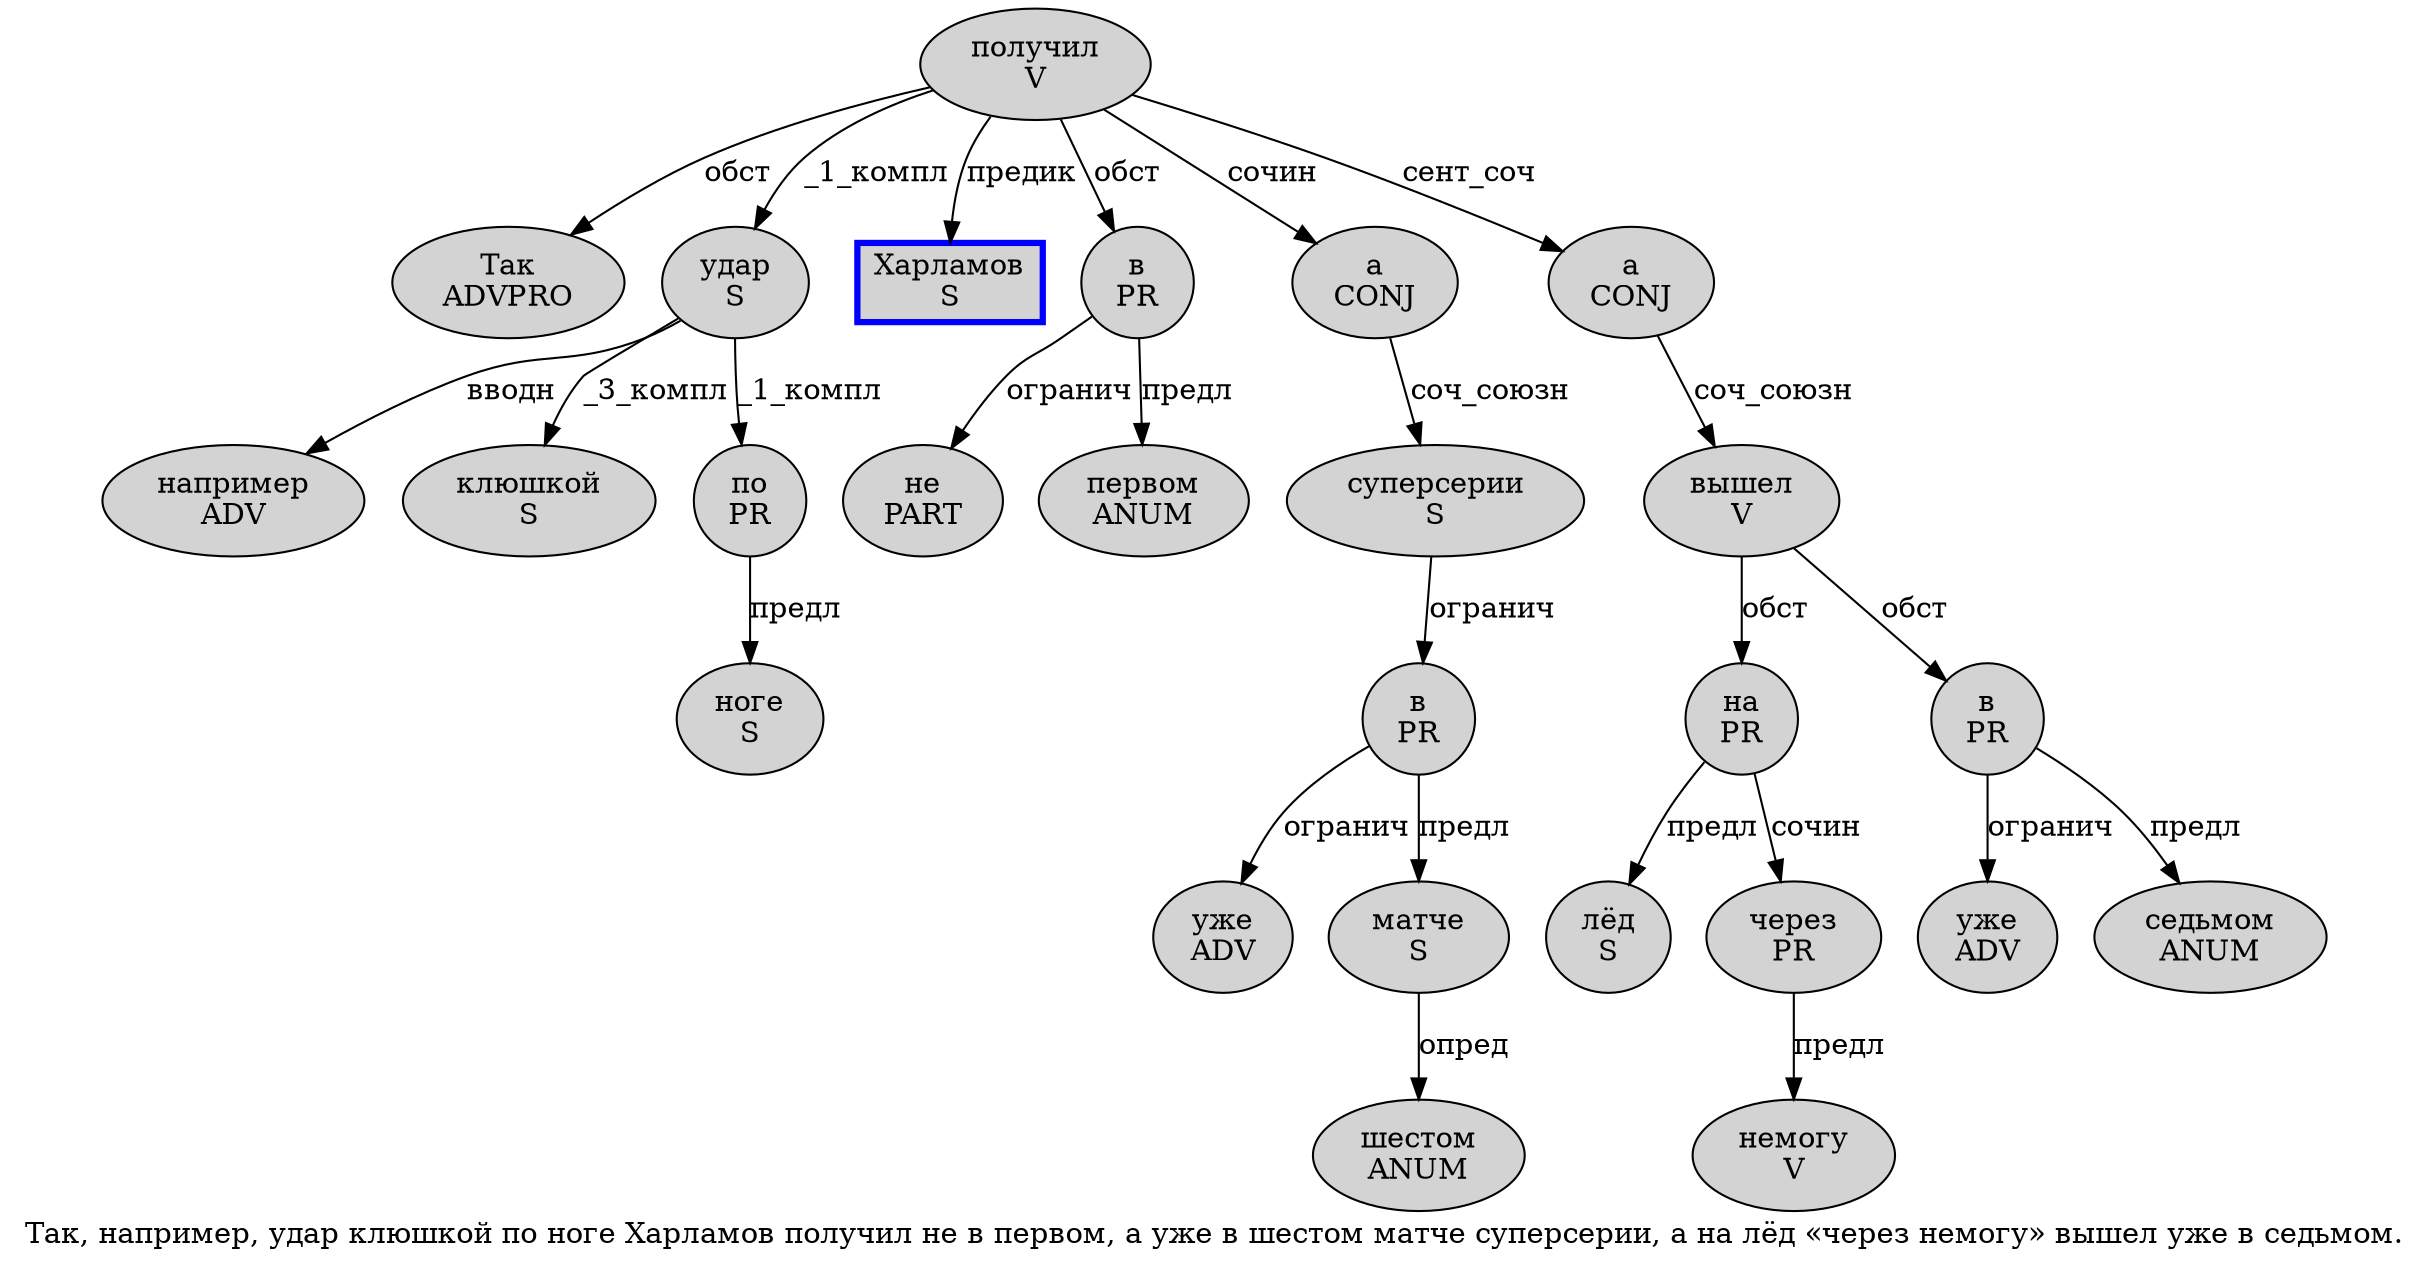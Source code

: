 digraph SENTENCE_3563 {
	graph [label="Так, например, удар клюшкой по ноге Харламов получил не в первом, а уже в шестом матче суперсерии, а на лёд «через немогу» вышел уже в седьмом."]
	node [style=filled]
		0 [label="Так
ADVPRO" color="" fillcolor=lightgray penwidth=1 shape=ellipse]
		2 [label="например
ADV" color="" fillcolor=lightgray penwidth=1 shape=ellipse]
		4 [label="удар
S" color="" fillcolor=lightgray penwidth=1 shape=ellipse]
		5 [label="клюшкой
S" color="" fillcolor=lightgray penwidth=1 shape=ellipse]
		6 [label="по
PR" color="" fillcolor=lightgray penwidth=1 shape=ellipse]
		7 [label="ноге
S" color="" fillcolor=lightgray penwidth=1 shape=ellipse]
		8 [label="Харламов
S" color=blue fillcolor=lightgray penwidth=3 shape=box]
		9 [label="получил
V" color="" fillcolor=lightgray penwidth=1 shape=ellipse]
		10 [label="не
PART" color="" fillcolor=lightgray penwidth=1 shape=ellipse]
		11 [label="в
PR" color="" fillcolor=lightgray penwidth=1 shape=ellipse]
		12 [label="первом
ANUM" color="" fillcolor=lightgray penwidth=1 shape=ellipse]
		14 [label="а
CONJ" color="" fillcolor=lightgray penwidth=1 shape=ellipse]
		15 [label="уже
ADV" color="" fillcolor=lightgray penwidth=1 shape=ellipse]
		16 [label="в
PR" color="" fillcolor=lightgray penwidth=1 shape=ellipse]
		17 [label="шестом
ANUM" color="" fillcolor=lightgray penwidth=1 shape=ellipse]
		18 [label="матче
S" color="" fillcolor=lightgray penwidth=1 shape=ellipse]
		19 [label="суперсерии
S" color="" fillcolor=lightgray penwidth=1 shape=ellipse]
		21 [label="а
CONJ" color="" fillcolor=lightgray penwidth=1 shape=ellipse]
		22 [label="на
PR" color="" fillcolor=lightgray penwidth=1 shape=ellipse]
		23 [label="лёд
S" color="" fillcolor=lightgray penwidth=1 shape=ellipse]
		25 [label="через
PR" color="" fillcolor=lightgray penwidth=1 shape=ellipse]
		26 [label="немогу
V" color="" fillcolor=lightgray penwidth=1 shape=ellipse]
		28 [label="вышел
V" color="" fillcolor=lightgray penwidth=1 shape=ellipse]
		29 [label="уже
ADV" color="" fillcolor=lightgray penwidth=1 shape=ellipse]
		30 [label="в
PR" color="" fillcolor=lightgray penwidth=1 shape=ellipse]
		31 [label="седьмом
ANUM" color="" fillcolor=lightgray penwidth=1 shape=ellipse]
			25 -> 26 [label="предл"]
			19 -> 16 [label="огранич"]
			21 -> 28 [label="соч_союзн"]
			18 -> 17 [label="опред"]
			14 -> 19 [label="соч_союзн"]
			22 -> 23 [label="предл"]
			22 -> 25 [label="сочин"]
			28 -> 22 [label="обст"]
			28 -> 30 [label="обст"]
			9 -> 0 [label="обст"]
			9 -> 4 [label="_1_компл"]
			9 -> 8 [label="предик"]
			9 -> 11 [label="обст"]
			9 -> 14 [label="сочин"]
			9 -> 21 [label="сент_соч"]
			11 -> 10 [label="огранич"]
			11 -> 12 [label="предл"]
			4 -> 2 [label="вводн"]
			4 -> 5 [label="_3_компл"]
			4 -> 6 [label="_1_компл"]
			6 -> 7 [label="предл"]
			16 -> 15 [label="огранич"]
			16 -> 18 [label="предл"]
			30 -> 29 [label="огранич"]
			30 -> 31 [label="предл"]
}